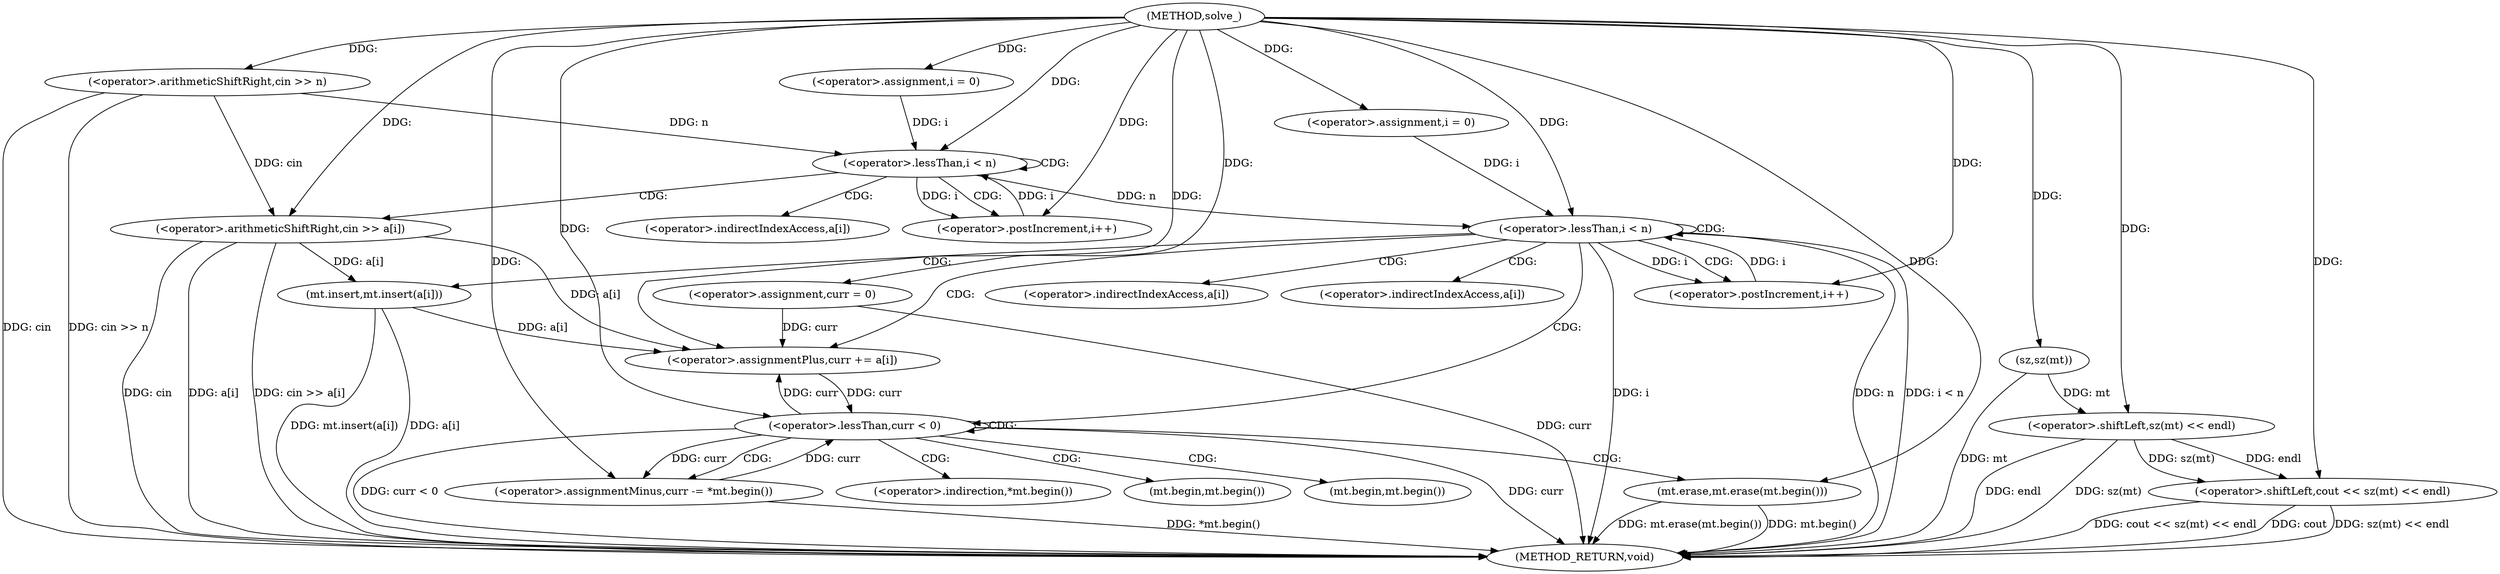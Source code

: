 digraph "solve_" {  
"1000313" [label = "(METHOD,solve_)" ]
"1000379" [label = "(METHOD_RETURN,void)" ]
"1000316" [label = "(<operator>.arithmeticShiftRight,cin >> n)" ]
"1000338" [label = "(<operator>.assignment,curr = 0)" ]
"1000373" [label = "(<operator>.shiftLeft,cout << sz(mt) << endl)" ]
"1000323" [label = "(<operator>.assignment,i = 0)" ]
"1000326" [label = "(<operator>.lessThan,i < n)" ]
"1000329" [label = "(<operator>.postIncrement,i++)" ]
"1000343" [label = "(<operator>.assignment,i = 0)" ]
"1000346" [label = "(<operator>.lessThan,i < n)" ]
"1000349" [label = "(<operator>.postIncrement,i++)" ]
"1000332" [label = "(<operator>.arithmeticShiftRight,cin >> a[i])" ]
"1000375" [label = "(<operator>.shiftLeft,sz(mt) << endl)" ]
"1000353" [label = "(<operator>.assignmentPlus,curr += a[i])" ]
"1000358" [label = "(mt.insert,mt.insert(a[i]))" ]
"1000363" [label = "(<operator>.lessThan,curr < 0)" ]
"1000376" [label = "(sz,sz(mt))" ]
"1000367" [label = "(<operator>.assignmentMinus,curr -= *mt.begin())" ]
"1000371" [label = "(mt.erase,mt.erase(mt.begin()))" ]
"1000334" [label = "(<operator>.indirectIndexAccess,a[i])" ]
"1000355" [label = "(<operator>.indirectIndexAccess,a[i])" ]
"1000359" [label = "(<operator>.indirectIndexAccess,a[i])" ]
"1000369" [label = "(<operator>.indirection,*mt.begin())" ]
"1000372" [label = "(mt.begin,mt.begin())" ]
"1000370" [label = "(mt.begin,mt.begin())" ]
  "1000316" -> "1000379"  [ label = "DDG: cin"] 
  "1000316" -> "1000379"  [ label = "DDG: cin >> n"] 
  "1000338" -> "1000379"  [ label = "DDG: curr"] 
  "1000346" -> "1000379"  [ label = "DDG: i"] 
  "1000346" -> "1000379"  [ label = "DDG: n"] 
  "1000346" -> "1000379"  [ label = "DDG: i < n"] 
  "1000376" -> "1000379"  [ label = "DDG: mt"] 
  "1000375" -> "1000379"  [ label = "DDG: sz(mt)"] 
  "1000373" -> "1000379"  [ label = "DDG: sz(mt) << endl"] 
  "1000373" -> "1000379"  [ label = "DDG: cout << sz(mt) << endl"] 
  "1000358" -> "1000379"  [ label = "DDG: a[i]"] 
  "1000358" -> "1000379"  [ label = "DDG: mt.insert(a[i])"] 
  "1000363" -> "1000379"  [ label = "DDG: curr"] 
  "1000363" -> "1000379"  [ label = "DDG: curr < 0"] 
  "1000367" -> "1000379"  [ label = "DDG: *mt.begin()"] 
  "1000371" -> "1000379"  [ label = "DDG: mt.begin()"] 
  "1000371" -> "1000379"  [ label = "DDG: mt.erase(mt.begin())"] 
  "1000332" -> "1000379"  [ label = "DDG: cin"] 
  "1000332" -> "1000379"  [ label = "DDG: a[i]"] 
  "1000332" -> "1000379"  [ label = "DDG: cin >> a[i]"] 
  "1000373" -> "1000379"  [ label = "DDG: cout"] 
  "1000375" -> "1000379"  [ label = "DDG: endl"] 
  "1000313" -> "1000338"  [ label = "DDG: "] 
  "1000313" -> "1000316"  [ label = "DDG: "] 
  "1000313" -> "1000323"  [ label = "DDG: "] 
  "1000313" -> "1000343"  [ label = "DDG: "] 
  "1000313" -> "1000373"  [ label = "DDG: "] 
  "1000375" -> "1000373"  [ label = "DDG: sz(mt)"] 
  "1000375" -> "1000373"  [ label = "DDG: endl"] 
  "1000323" -> "1000326"  [ label = "DDG: i"] 
  "1000329" -> "1000326"  [ label = "DDG: i"] 
  "1000313" -> "1000326"  [ label = "DDG: "] 
  "1000316" -> "1000326"  [ label = "DDG: n"] 
  "1000326" -> "1000329"  [ label = "DDG: i"] 
  "1000313" -> "1000329"  [ label = "DDG: "] 
  "1000343" -> "1000346"  [ label = "DDG: i"] 
  "1000349" -> "1000346"  [ label = "DDG: i"] 
  "1000313" -> "1000346"  [ label = "DDG: "] 
  "1000326" -> "1000346"  [ label = "DDG: n"] 
  "1000346" -> "1000349"  [ label = "DDG: i"] 
  "1000313" -> "1000349"  [ label = "DDG: "] 
  "1000376" -> "1000375"  [ label = "DDG: mt"] 
  "1000313" -> "1000375"  [ label = "DDG: "] 
  "1000316" -> "1000332"  [ label = "DDG: cin"] 
  "1000313" -> "1000332"  [ label = "DDG: "] 
  "1000358" -> "1000353"  [ label = "DDG: a[i]"] 
  "1000332" -> "1000353"  [ label = "DDG: a[i]"] 
  "1000313" -> "1000376"  [ label = "DDG: "] 
  "1000338" -> "1000353"  [ label = "DDG: curr"] 
  "1000363" -> "1000353"  [ label = "DDG: curr"] 
  "1000313" -> "1000353"  [ label = "DDG: "] 
  "1000332" -> "1000358"  [ label = "DDG: a[i]"] 
  "1000353" -> "1000363"  [ label = "DDG: curr"] 
  "1000367" -> "1000363"  [ label = "DDG: curr"] 
  "1000313" -> "1000363"  [ label = "DDG: "] 
  "1000363" -> "1000367"  [ label = "DDG: curr"] 
  "1000313" -> "1000367"  [ label = "DDG: "] 
  "1000313" -> "1000371"  [ label = "DDG: "] 
  "1000326" -> "1000326"  [ label = "CDG: "] 
  "1000326" -> "1000329"  [ label = "CDG: "] 
  "1000326" -> "1000332"  [ label = "CDG: "] 
  "1000326" -> "1000334"  [ label = "CDG: "] 
  "1000346" -> "1000346"  [ label = "CDG: "] 
  "1000346" -> "1000363"  [ label = "CDG: "] 
  "1000346" -> "1000355"  [ label = "CDG: "] 
  "1000346" -> "1000358"  [ label = "CDG: "] 
  "1000346" -> "1000359"  [ label = "CDG: "] 
  "1000346" -> "1000353"  [ label = "CDG: "] 
  "1000346" -> "1000349"  [ label = "CDG: "] 
  "1000363" -> "1000367"  [ label = "CDG: "] 
  "1000363" -> "1000363"  [ label = "CDG: "] 
  "1000363" -> "1000370"  [ label = "CDG: "] 
  "1000363" -> "1000372"  [ label = "CDG: "] 
  "1000363" -> "1000371"  [ label = "CDG: "] 
  "1000363" -> "1000369"  [ label = "CDG: "] 
}
